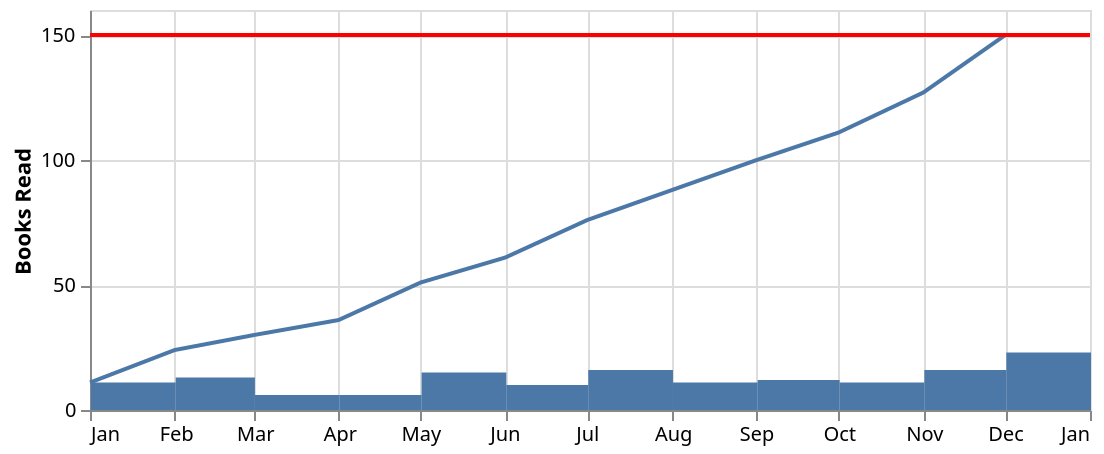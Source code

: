 {
  "$schema": "https://vega.github.io/schema/vega-lite/v2.json",
  "description": "Number of books I read in 2018 by month",
  "width": 500,
  "config": {
    "bar": {
      "discreteBandSize": 20, "binSpacing": 0
    },
    "axis": {
      "titleFont": "Karla",
      "labelFont": "Karla"
    }
  },
  "data": {
    "values": [
        {"month": "Jan","pages": 2651,"books": 11,"total_books":11},
        {"month": "Feb","pages": 2901,"books": 13,"total_books":24},
        {"month": "Mar","pages": 1812,"books": 6,"total_books":30},
        {"month": "Apr","pages": 1960,"books": 6,"total_books":36},
        {"month": "May","pages": 4174,"books": 15,"total_books":51},
        {"month": "Jun","pages": 3015,"books": 10,"total_books":61},
        {"month": "Jul","pages": 4865,"books": 16,"total_books":76},
        {"month": "Aug","pages": 3016,"books": 11,"total_books":88},
        {"month": "Sep","pages": 3824,"books": 12,"total_books":100},
        {"month": "Oct","pages": 2567,"books": 11,"total_books":111},
        {"month": "Nov","pages": 4142,"books": 16,"total_books":127},
        {"month": "Dec","pages": 5450,"books": 23,"total_books":150}
      ],
      "format": {
        "parse": {"month": "date:'%b'"}
      }
  },
  "layer": [
    {
      "mark": "line",
      "encoding": {
        "x": {
          "field": "month",
          "type": "temporal",
          "timeUnit": "month"
        },
        "y": {"field": "total_books", "type": "quantitative"}
      }
    },
    {
      "mark": "bar",
      "encoding": {
        "x": {
          "field": "month",
          "type": "temporal",
          "timeUnit": "month",
          "axis": {"title": null}

        },
        "y": {"field": "books", "type": "quantitative", "axis": {"title": "Books Read"}}
      }
    },
    {
      "mark": "rule",
      "encoding": {
        "y": {
          "field": "total_books",
          "type": "quantitative",
          "aggregate": "max"
        },
        "size": {"value": 2},
        "color": {"value": "red"}
      }
    }
  ]
}
